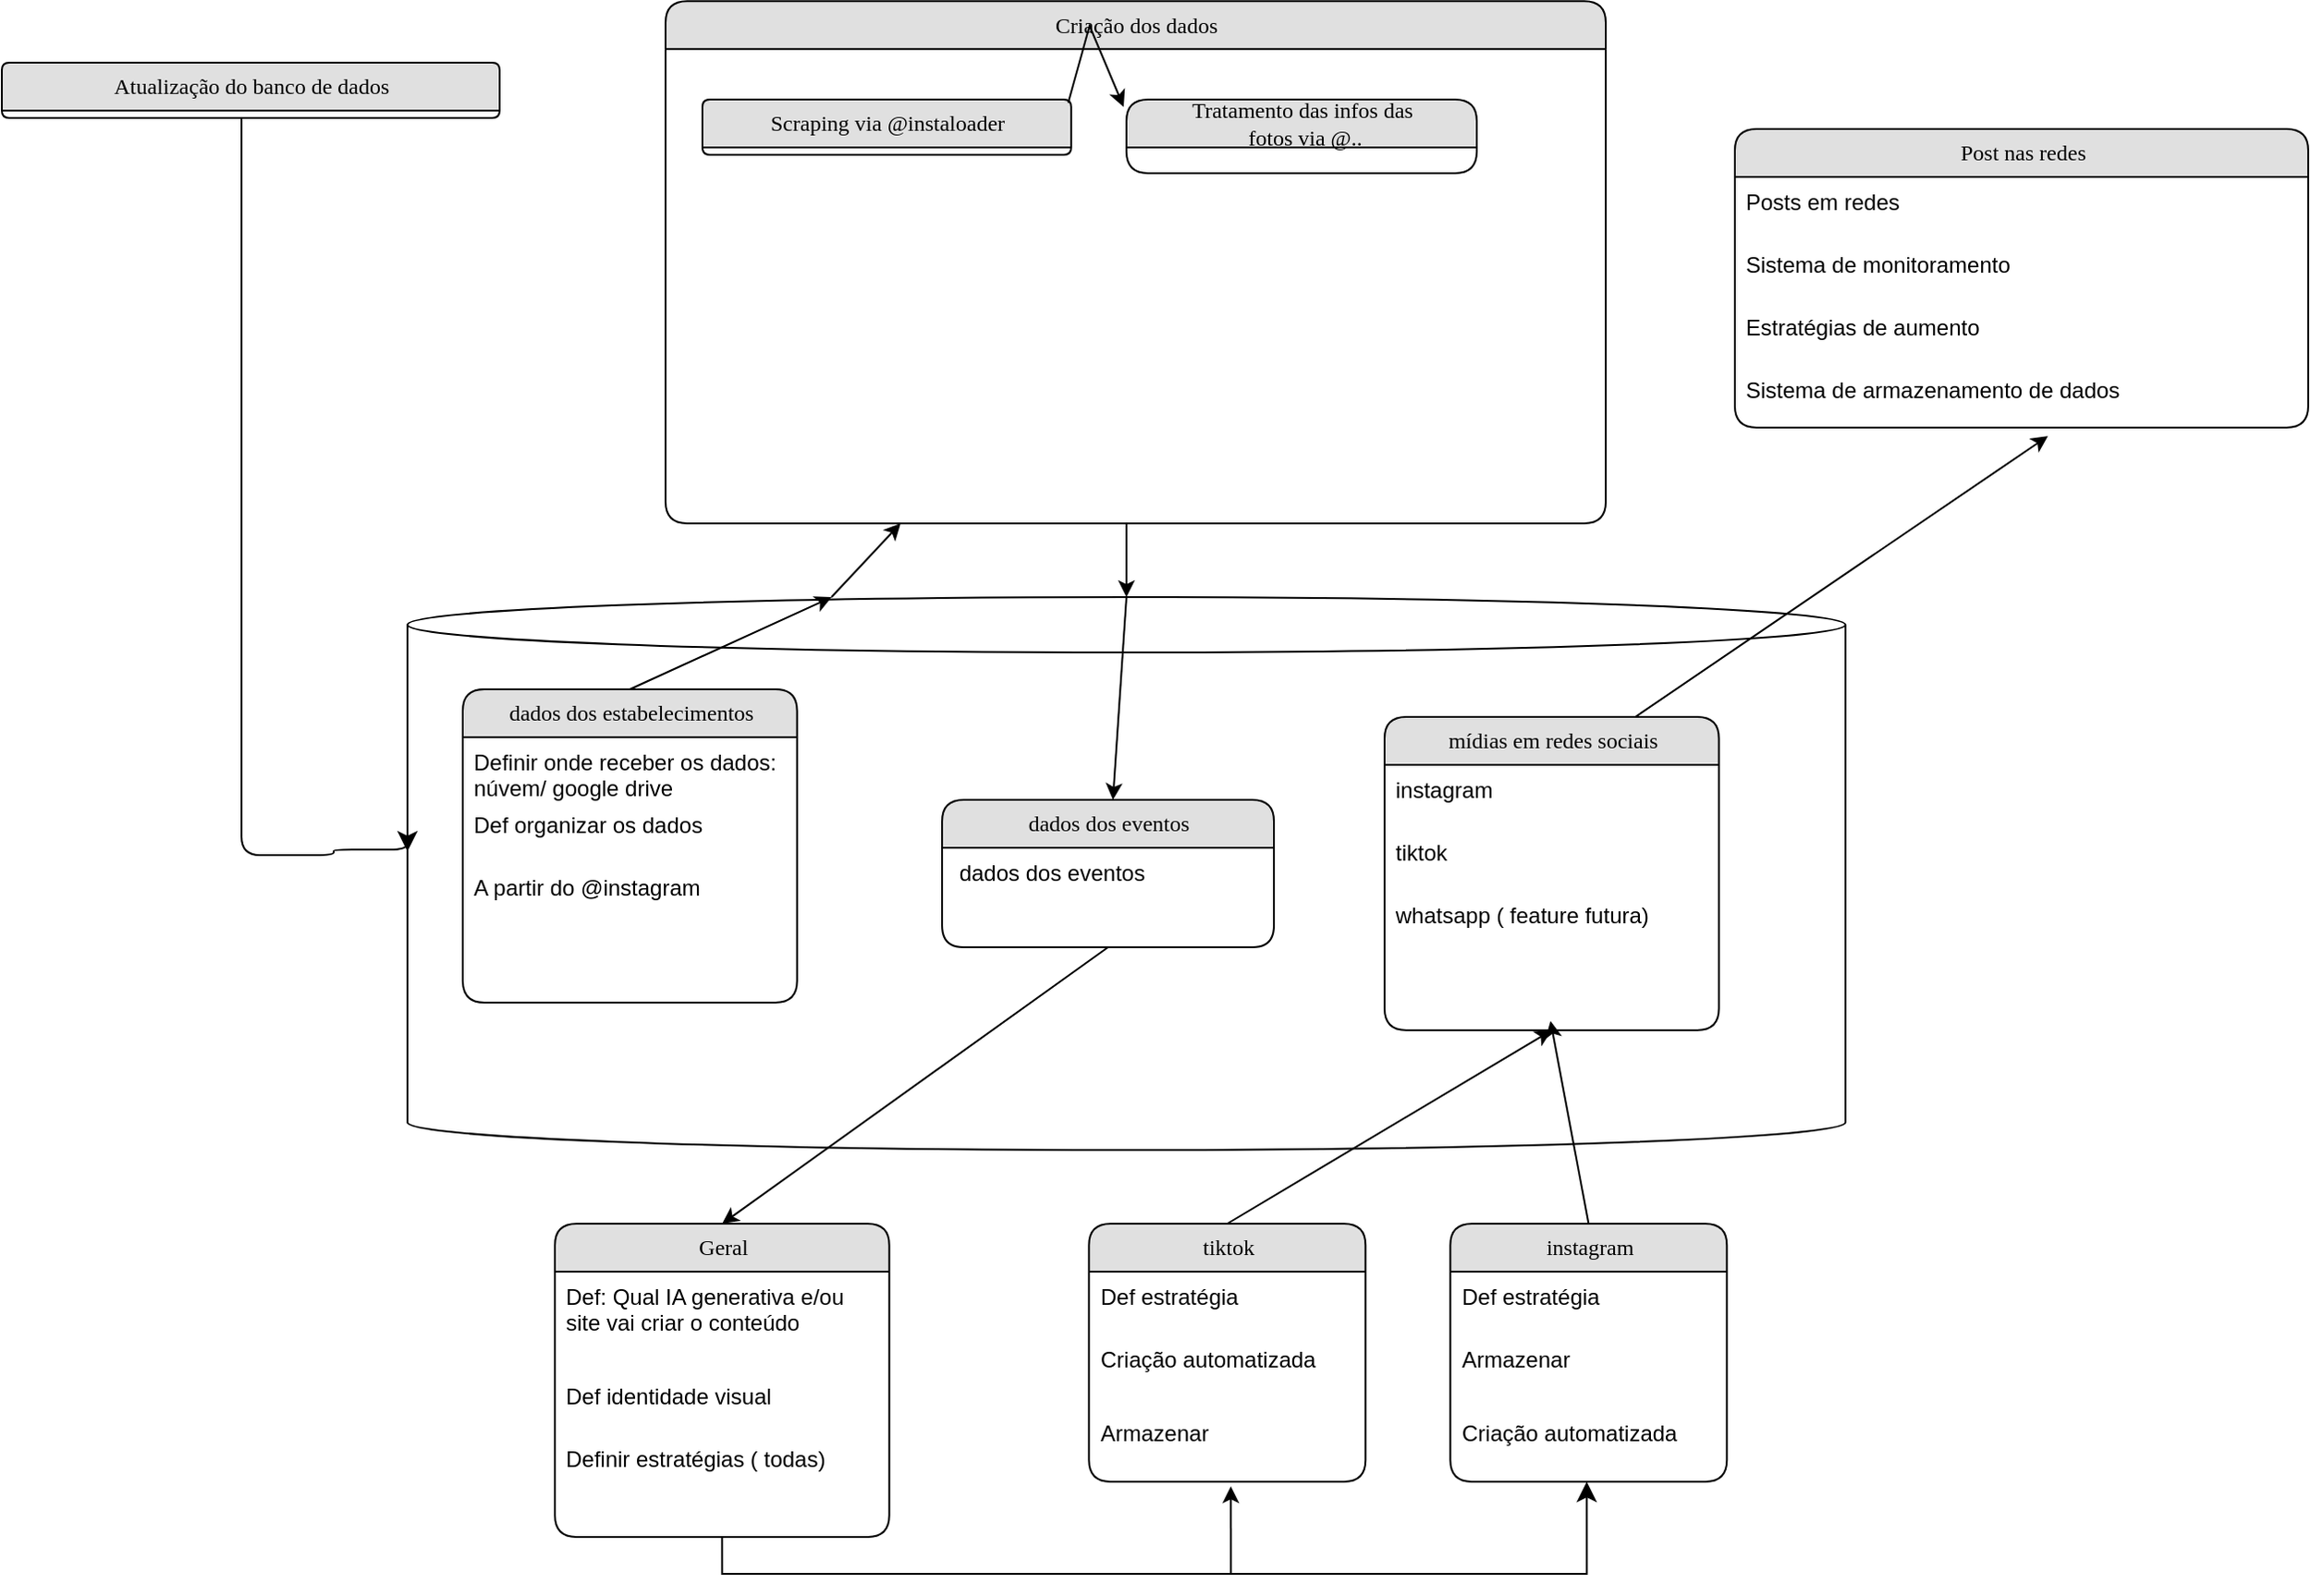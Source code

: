 <mxfile version="24.8.1">
  <diagram name="Page-1" id="b520641d-4fe3-3701-9064-5fc419738815">
    <mxGraphModel dx="2135" dy="1401" grid="1" gridSize="10" guides="1" tooltips="1" connect="1" arrows="1" fold="1" page="1" pageScale="1" pageWidth="1100" pageHeight="850" background="none" math="0" shadow="0">
      <root>
        <mxCell id="0" />
        <mxCell id="1" parent="0" />
        <mxCell id="iwrKPTFdiz0Ykq-0uKMx-37" value="" style="shape=cylinder3;whiteSpace=wrap;html=1;boundedLbl=1;backgroundOutline=1;size=15;" vertex="1" parent="1">
          <mxGeometry x="40" y="100" width="780" height="300" as="geometry" />
        </mxCell>
        <mxCell id="iwrKPTFdiz0Ykq-0uKMx-26" value="Criação dos dados" style="swimlane;html=1;fontStyle=0;childLayout=stackLayout;horizontal=1;startSize=26;fillColor=#e0e0e0;horizontalStack=0;resizeParent=1;resizeLast=0;collapsible=1;marginBottom=0;swimlaneFillColor=#ffffff;align=center;rounded=1;shadow=0;comic=0;labelBackgroundColor=none;strokeWidth=1;fontFamily=Verdana;fontSize=12" vertex="1" parent="1">
          <mxGeometry x="180" y="-223.33" width="510" height="283.33" as="geometry">
            <mxRectangle x="180" y="-223.33" width="150" height="30" as="alternateBounds" />
          </mxGeometry>
        </mxCell>
        <mxCell id="21ea969265ad0168-6" value="Atualização do&amp;nbsp;&lt;span style=&quot;background-color: initial;&quot;&gt;banco de dados&lt;/span&gt;" style="swimlane;html=1;fontStyle=0;childLayout=stackLayout;horizontal=1;startSize=26;fillColor=#e0e0e0;horizontalStack=0;resizeParent=1;resizeLast=0;collapsible=1;marginBottom=0;swimlaneFillColor=#ffffff;align=center;rounded=1;shadow=0;comic=0;labelBackgroundColor=none;strokeWidth=1;fontFamily=Verdana;fontSize=12" parent="1" vertex="1" collapsed="1">
          <mxGeometry x="-180" y="-190" width="270" height="30" as="geometry">
            <mxRectangle x="-180" y="-190" width="300" height="240" as="alternateBounds" />
          </mxGeometry>
        </mxCell>
        <mxCell id="21ea969265ad0168-7" value="Mapeamento por API Google Places&amp;nbsp;" style="text;html=1;spacingLeft=4;spacingRight=4;whiteSpace=wrap;overflow=hidden;rotatable=0;points=[[0,0.5],[1,0.5]];portConstraint=eastwest;" parent="21ea969265ad0168-6" vertex="1">
          <mxGeometry y="26" width="300" height="26" as="geometry" />
        </mxCell>
        <mxCell id="iwrKPTFdiz0Ykq-0uKMx-2" value="Obtenção nome + @place_id" style="text;html=1;strokeColor=none;fillColor=none;spacingLeft=4;spacingRight=4;whiteSpace=wrap;overflow=hidden;rotatable=0;points=[[0,0.5],[1,0.5]];portConstraint=eastwest;" vertex="1" parent="21ea969265ad0168-6">
          <mxGeometry y="52" width="300" height="26" as="geometry" />
        </mxCell>
        <mxCell id="iwrKPTFdiz0Ykq-0uKMx-4" value="Obtenção do @ do instagram via place_ID ou nome" style="text;html=1;strokeColor=none;fillColor=none;spacingLeft=4;spacingRight=4;whiteSpace=wrap;overflow=hidden;rotatable=0;points=[[0,0.5],[1,0.5]];portConstraint=eastwest;" vertex="1" parent="21ea969265ad0168-6">
          <mxGeometry y="78" width="300" height="26" as="geometry" />
        </mxCell>
        <mxCell id="iwrKPTFdiz0Ykq-0uKMx-3" value="Banco de dados completo" style="text;html=1;strokeColor=none;fillColor=none;spacingLeft=4;spacingRight=4;whiteSpace=wrap;overflow=hidden;rotatable=0;points=[[0,0.5],[1,0.5]];portConstraint=eastwest;" vertex="1" parent="21ea969265ad0168-6">
          <mxGeometry y="104" width="300" height="26" as="geometry" />
        </mxCell>
        <mxCell id="iwrKPTFdiz0Ykq-0uKMx-8" value="Definir atualizações" style="text;html=1;strokeColor=none;fillColor=none;spacingLeft=4;spacingRight=4;whiteSpace=wrap;overflow=hidden;rotatable=0;points=[[0,0.5],[1,0.5]];portConstraint=eastwest;" vertex="1" parent="21ea969265ad0168-6">
          <mxGeometry y="130" width="300" height="26" as="geometry" />
        </mxCell>
        <mxCell id="iwrKPTFdiz0Ykq-0uKMx-9" value="Definir armazenamento" style="text;html=1;strokeColor=none;fillColor=none;spacingLeft=4;spacingRight=4;whiteSpace=wrap;overflow=hidden;rotatable=0;points=[[0,0.5],[1,0.5]];portConstraint=eastwest;" vertex="1" parent="21ea969265ad0168-6">
          <mxGeometry y="156" width="300" height="26" as="geometry" />
        </mxCell>
        <mxCell id="21ea969265ad0168-10" value="dados dos estabelecimentos" style="swimlane;html=1;fontStyle=0;childLayout=stackLayout;horizontal=1;startSize=26;fillColor=#e0e0e0;horizontalStack=0;resizeParent=1;resizeLast=0;collapsible=1;marginBottom=0;swimlaneFillColor=#ffffff;align=center;rounded=1;shadow=0;comic=0;labelBackgroundColor=none;strokeWidth=1;fontFamily=Verdana;fontSize=12" parent="1" vertex="1">
          <mxGeometry x="70" y="150" width="181.34" height="170" as="geometry" />
        </mxCell>
        <mxCell id="21ea969265ad0168-11" value="Definir onde receber os dados: núvem/ google drive" style="text;html=1;strokeColor=none;fillColor=none;spacingLeft=4;spacingRight=4;whiteSpace=wrap;overflow=hidden;rotatable=0;points=[[0,0.5],[1,0.5]];portConstraint=eastwest;" parent="21ea969265ad0168-10" vertex="1">
          <mxGeometry y="26" width="181.34" height="34" as="geometry" />
        </mxCell>
        <mxCell id="iwrKPTFdiz0Ykq-0uKMx-11" value="Def organizar os dados" style="text;html=1;strokeColor=none;fillColor=none;spacingLeft=4;spacingRight=4;whiteSpace=wrap;overflow=hidden;rotatable=0;points=[[0,0.5],[1,0.5]];portConstraint=eastwest;" vertex="1" parent="21ea969265ad0168-10">
          <mxGeometry y="60" width="181.34" height="34" as="geometry" />
        </mxCell>
        <mxCell id="iwrKPTFdiz0Ykq-0uKMx-32" value="A partir do @instagram" style="text;html=1;strokeColor=none;fillColor=none;spacingLeft=4;spacingRight=4;whiteSpace=wrap;overflow=hidden;rotatable=0;points=[[0,0.5],[1,0.5]];portConstraint=eastwest;" vertex="1" parent="21ea969265ad0168-10">
          <mxGeometry y="94" width="181.34" height="34" as="geometry" />
        </mxCell>
        <mxCell id="21ea969265ad0168-36" style="edgeStyle=orthogonalEdgeStyle;html=1;labelBackgroundColor=none;startFill=0;startSize=8;endFill=1;endSize=8;fontFamily=Verdana;fontSize=12;entryX=0;entryY=0.46;entryDx=0;entryDy=0;entryPerimeter=0;" parent="1" source="21ea969265ad0168-6" target="iwrKPTFdiz0Ykq-0uKMx-37" edge="1">
          <mxGeometry relative="1" as="geometry">
            <mxPoint x="110" y="290.0" as="targetPoint" />
            <Array as="points">
              <mxPoint x="-50" y="240" />
              <mxPoint y="240" />
              <mxPoint y="237" />
              <mxPoint x="40" y="237" />
            </Array>
          </mxGeometry>
        </mxCell>
        <mxCell id="iwrKPTFdiz0Ykq-0uKMx-13" value="Scraping via @instaloader" style="swimlane;html=1;fontStyle=0;childLayout=stackLayout;horizontal=1;startSize=26;fillColor=#e0e0e0;horizontalStack=0;resizeParent=1;resizeLast=0;collapsible=1;marginBottom=0;swimlaneFillColor=#ffffff;align=center;rounded=1;shadow=0;comic=0;labelBackgroundColor=none;strokeWidth=1;fontFamily=Verdana;fontSize=12" vertex="1" collapsed="1" parent="1">
          <mxGeometry x="200" y="-170" width="200" height="30" as="geometry">
            <mxRectangle x="200" y="-170" width="190" height="194" as="alternateBounds" />
          </mxGeometry>
        </mxCell>
        <mxCell id="iwrKPTFdiz0Ykq-0uKMx-14" value="Definir se extrai dados de destaques/story ou fotos" style="text;html=1;strokeColor=none;fillColor=none;spacingLeft=4;spacingRight=4;whiteSpace=wrap;overflow=hidden;rotatable=0;points=[[0,0.5],[1,0.5]];portConstraint=eastwest;" vertex="1" parent="iwrKPTFdiz0Ykq-0uKMx-13">
          <mxGeometry y="26" width="190" height="34" as="geometry" />
        </mxCell>
        <mxCell id="iwrKPTFdiz0Ykq-0uKMx-15" value="Salvar foto e descrição/infos no diretório de cada data/lugar" style="text;html=1;strokeColor=none;fillColor=none;spacingLeft=4;spacingRight=4;whiteSpace=wrap;overflow=hidden;rotatable=0;points=[[0,0.5],[1,0.5]];portConstraint=eastwest;" vertex="1" parent="iwrKPTFdiz0Ykq-0uKMx-13">
          <mxGeometry y="60" width="190" height="50" as="geometry" />
        </mxCell>
        <mxCell id="iwrKPTFdiz0Ykq-0uKMx-33" value="Definir se as informações descrição são suficiente, não precisando ir para o próximo passo" style="text;html=1;strokeColor=none;fillColor=none;spacingLeft=4;spacingRight=4;whiteSpace=wrap;overflow=hidden;rotatable=0;points=[[0,0.5],[1,0.5]];portConstraint=eastwest;" vertex="1" parent="iwrKPTFdiz0Ykq-0uKMx-13">
          <mxGeometry y="110" width="190" height="60" as="geometry" />
        </mxCell>
        <mxCell id="iwrKPTFdiz0Ykq-0uKMx-17" value="Tratamento das infos das&lt;div&gt;&amp;nbsp;fotos via @..&lt;/div&gt;" style="swimlane;html=1;fontStyle=0;childLayout=stackLayout;horizontal=1;startSize=26;fillColor=#e0e0e0;horizontalStack=0;resizeParent=1;resizeLast=0;collapsible=1;marginBottom=0;swimlaneFillColor=#ffffff;align=center;rounded=1;shadow=0;comic=0;labelBackgroundColor=none;strokeWidth=1;fontFamily=Verdana;fontSize=12" vertex="1" collapsed="1" parent="1">
          <mxGeometry x="430" y="-170" width="190" height="40" as="geometry">
            <mxRectangle x="420" y="-180" width="224" height="220" as="alternateBounds" />
          </mxGeometry>
        </mxCell>
        <mxCell id="iwrKPTFdiz0Ykq-0uKMx-18" value="Definir método de extração de dados de foto( por qual biblioteca ou qual IA)" style="text;html=1;strokeColor=none;fillColor=none;spacingLeft=4;spacingRight=4;whiteSpace=wrap;overflow=hidden;rotatable=0;points=[[0,0.5],[1,0.5]];portConstraint=eastwest;" vertex="1" parent="iwrKPTFdiz0Ykq-0uKMx-17">
          <mxGeometry y="26" width="224" height="54" as="geometry" />
        </mxCell>
        <mxCell id="iwrKPTFdiz0Ykq-0uKMx-19" value="definir informações que serão colocadas selecionadas&lt;br&gt;ex: hora/tema/@instagram/etc" style="text;html=1;strokeColor=none;fillColor=none;spacingLeft=4;spacingRight=4;whiteSpace=wrap;overflow=hidden;rotatable=0;points=[[0,0.5],[1,0.5]];portConstraint=eastwest;" vertex="1" parent="iwrKPTFdiz0Ykq-0uKMx-17">
          <mxGeometry y="80" width="224" height="60" as="geometry" />
        </mxCell>
        <mxCell id="iwrKPTFdiz0Ykq-0uKMx-34" value="confirmar se os dados estão corretos" style="text;html=1;strokeColor=none;fillColor=none;spacingLeft=4;spacingRight=4;whiteSpace=wrap;overflow=hidden;rotatable=0;points=[[0,0.5],[1,0.5]];portConstraint=eastwest;" vertex="1" parent="iwrKPTFdiz0Ykq-0uKMx-17">
          <mxGeometry y="140" width="224" height="30" as="geometry" />
        </mxCell>
        <mxCell id="iwrKPTFdiz0Ykq-0uKMx-29" value="Geração de uma tabela com os dados organizados e lançar em um BD" style="text;html=1;strokeColor=none;fillColor=none;spacingLeft=4;spacingRight=4;whiteSpace=wrap;overflow=hidden;rotatable=0;points=[[0,0.5],[1,0.5]];portConstraint=eastwest;" vertex="1" parent="iwrKPTFdiz0Ykq-0uKMx-17">
          <mxGeometry y="170" width="224" height="50" as="geometry" />
        </mxCell>
        <mxCell id="iwrKPTFdiz0Ykq-0uKMx-20" value="" style="endArrow=classic;html=1;rounded=0;entryX=-0.008;entryY=0.1;entryDx=0;entryDy=0;exitX=0.992;exitY=0.059;exitDx=0;exitDy=0;exitPerimeter=0;entryPerimeter=0;" edge="1" parent="1" source="iwrKPTFdiz0Ykq-0uKMx-13" target="iwrKPTFdiz0Ykq-0uKMx-17">
          <mxGeometry width="50" height="50" relative="1" as="geometry">
            <mxPoint x="380" y="-100" as="sourcePoint" />
            <mxPoint x="420" y="-150" as="targetPoint" />
            <Array as="points">
              <mxPoint x="410" y="-210" />
            </Array>
          </mxGeometry>
        </mxCell>
        <mxCell id="iwrKPTFdiz0Ykq-0uKMx-45" value="dados dos eventos" style="swimlane;html=1;fontStyle=0;childLayout=stackLayout;horizontal=1;startSize=26;fillColor=#e0e0e0;horizontalStack=0;resizeParent=1;resizeLast=0;collapsible=1;marginBottom=0;swimlaneFillColor=#ffffff;align=center;rounded=1;shadow=0;comic=0;labelBackgroundColor=none;strokeWidth=1;fontFamily=Verdana;fontSize=12" vertex="1" parent="1">
          <mxGeometry x="330" y="210" width="180" height="80" as="geometry" />
        </mxCell>
        <mxCell id="iwrKPTFdiz0Ykq-0uKMx-47" value="&amp;nbsp;dados dos eventos" style="text;html=1;strokeColor=none;fillColor=none;spacingLeft=4;spacingRight=4;whiteSpace=wrap;overflow=hidden;rotatable=0;points=[[0,0.5],[1,0.5]];portConstraint=eastwest;" vertex="1" parent="iwrKPTFdiz0Ykq-0uKMx-45">
          <mxGeometry y="26" width="180" height="34" as="geometry" />
        </mxCell>
        <mxCell id="iwrKPTFdiz0Ykq-0uKMx-49" value="" style="endArrow=classic;html=1;rounded=0;entryX=0.5;entryY=0;entryDx=0;entryDy=0;entryPerimeter=0;" edge="1" parent="1" target="iwrKPTFdiz0Ykq-0uKMx-37">
          <mxGeometry width="50" height="50" relative="1" as="geometry">
            <mxPoint x="430" y="60" as="sourcePoint" />
            <mxPoint x="290" y="30" as="targetPoint" />
          </mxGeometry>
        </mxCell>
        <mxCell id="iwrKPTFdiz0Ykq-0uKMx-50" value="mídias em redes sociais" style="swimlane;html=1;fontStyle=0;childLayout=stackLayout;horizontal=1;startSize=26;fillColor=#e0e0e0;horizontalStack=0;resizeParent=1;resizeLast=0;collapsible=1;marginBottom=0;swimlaneFillColor=#ffffff;align=center;rounded=1;shadow=0;comic=0;labelBackgroundColor=none;strokeWidth=1;fontFamily=Verdana;fontSize=12" vertex="1" parent="1">
          <mxGeometry x="570" y="165" width="181.34" height="170" as="geometry" />
        </mxCell>
        <mxCell id="iwrKPTFdiz0Ykq-0uKMx-51" value="instagram" style="text;html=1;strokeColor=none;fillColor=none;spacingLeft=4;spacingRight=4;whiteSpace=wrap;overflow=hidden;rotatable=0;points=[[0,0.5],[1,0.5]];portConstraint=eastwest;" vertex="1" parent="iwrKPTFdiz0Ykq-0uKMx-50">
          <mxGeometry y="26" width="181.34" height="34" as="geometry" />
        </mxCell>
        <mxCell id="iwrKPTFdiz0Ykq-0uKMx-52" value="tiktok" style="text;html=1;strokeColor=none;fillColor=none;spacingLeft=4;spacingRight=4;whiteSpace=wrap;overflow=hidden;rotatable=0;points=[[0,0.5],[1,0.5]];portConstraint=eastwest;" vertex="1" parent="iwrKPTFdiz0Ykq-0uKMx-50">
          <mxGeometry y="60" width="181.34" height="34" as="geometry" />
        </mxCell>
        <mxCell id="iwrKPTFdiz0Ykq-0uKMx-53" value="whatsapp ( feature futura)" style="text;html=1;strokeColor=none;fillColor=none;spacingLeft=4;spacingRight=4;whiteSpace=wrap;overflow=hidden;rotatable=0;points=[[0,0.5],[1,0.5]];portConstraint=eastwest;" vertex="1" parent="iwrKPTFdiz0Ykq-0uKMx-50">
          <mxGeometry y="94" width="181.34" height="34" as="geometry" />
        </mxCell>
        <mxCell id="iwrKPTFdiz0Ykq-0uKMx-44" value="" style="endArrow=classic;html=1;rounded=0;exitX=0.5;exitY=0;exitDx=0;exitDy=0;entryX=0.295;entryY=0;entryDx=0;entryDy=0;entryPerimeter=0;" edge="1" parent="1" source="21ea969265ad0168-10" target="iwrKPTFdiz0Ykq-0uKMx-37">
          <mxGeometry width="50" height="50" relative="1" as="geometry">
            <mxPoint x="230" y="70" as="sourcePoint" />
            <mxPoint x="280" y="20" as="targetPoint" />
          </mxGeometry>
        </mxCell>
        <mxCell id="iwrKPTFdiz0Ykq-0uKMx-54" value="" style="endArrow=classic;html=1;rounded=0;entryX=0.25;entryY=1;entryDx=0;entryDy=0;" edge="1" parent="1" target="iwrKPTFdiz0Ykq-0uKMx-26">
          <mxGeometry width="50" height="50" relative="1" as="geometry">
            <mxPoint x="270" y="100" as="sourcePoint" />
            <mxPoint x="430" y="30" as="targetPoint" />
          </mxGeometry>
        </mxCell>
        <mxCell id="iwrKPTFdiz0Ykq-0uKMx-55" value="" style="endArrow=classic;html=1;rounded=0;" edge="1" parent="1" target="iwrKPTFdiz0Ykq-0uKMx-45">
          <mxGeometry width="50" height="50" relative="1" as="geometry">
            <mxPoint x="430" y="100" as="sourcePoint" />
            <mxPoint x="440" y="110" as="targetPoint" />
          </mxGeometry>
        </mxCell>
        <mxCell id="iwrKPTFdiz0Ykq-0uKMx-57" value="Geral" style="swimlane;html=1;fontStyle=0;childLayout=stackLayout;horizontal=1;startSize=26;fillColor=#e0e0e0;horizontalStack=0;resizeParent=1;resizeLast=0;collapsible=1;marginBottom=0;swimlaneFillColor=#ffffff;align=center;rounded=1;shadow=0;comic=0;labelBackgroundColor=none;strokeWidth=1;fontFamily=Verdana;fontSize=12" vertex="1" parent="1">
          <mxGeometry x="120.0" y="440" width="181.34" height="170" as="geometry" />
        </mxCell>
        <mxCell id="iwrKPTFdiz0Ykq-0uKMx-58" value="Def: Qual IA generativa e/ou site vai criar o conteúdo" style="text;html=1;strokeColor=none;fillColor=none;spacingLeft=4;spacingRight=4;whiteSpace=wrap;overflow=hidden;rotatable=0;points=[[0,0.5],[1,0.5]];portConstraint=eastwest;" vertex="1" parent="iwrKPTFdiz0Ykq-0uKMx-57">
          <mxGeometry y="26" width="181.34" height="54" as="geometry" />
        </mxCell>
        <mxCell id="iwrKPTFdiz0Ykq-0uKMx-60" value="Def identidade visual" style="text;html=1;strokeColor=none;fillColor=none;spacingLeft=4;spacingRight=4;whiteSpace=wrap;overflow=hidden;rotatable=0;points=[[0,0.5],[1,0.5]];portConstraint=eastwest;" vertex="1" parent="iwrKPTFdiz0Ykq-0uKMx-57">
          <mxGeometry y="80" width="181.34" height="34" as="geometry" />
        </mxCell>
        <mxCell id="iwrKPTFdiz0Ykq-0uKMx-112" value="Definir estratégias ( todas)" style="text;html=1;strokeColor=none;fillColor=none;spacingLeft=4;spacingRight=4;whiteSpace=wrap;overflow=hidden;rotatable=0;points=[[0,0.5],[1,0.5]];portConstraint=eastwest;" vertex="1" parent="iwrKPTFdiz0Ykq-0uKMx-57">
          <mxGeometry y="114" width="181.34" height="34" as="geometry" />
        </mxCell>
        <mxCell id="iwrKPTFdiz0Ykq-0uKMx-61" value="" style="endArrow=classic;html=1;rounded=0;exitX=0.5;exitY=1;exitDx=0;exitDy=0;entryX=0.5;entryY=0;entryDx=0;entryDy=0;" edge="1" parent="1" source="iwrKPTFdiz0Ykq-0uKMx-45" target="iwrKPTFdiz0Ykq-0uKMx-57">
          <mxGeometry width="50" height="50" relative="1" as="geometry">
            <mxPoint x="322" y="440" as="sourcePoint" />
            <mxPoint x="290" y="610" as="targetPoint" />
          </mxGeometry>
        </mxCell>
        <mxCell id="iwrKPTFdiz0Ykq-0uKMx-80" value="tiktok" style="swimlane;html=1;fontStyle=0;childLayout=stackLayout;horizontal=1;startSize=26;fillColor=#e0e0e0;horizontalStack=0;resizeParent=1;resizeLast=0;collapsible=1;marginBottom=0;swimlaneFillColor=#ffffff;align=center;rounded=1;shadow=0;comic=0;labelBackgroundColor=none;strokeWidth=1;fontFamily=Verdana;fontSize=12" vertex="1" parent="1">
          <mxGeometry x="409.67" y="440" width="150" height="140" as="geometry" />
        </mxCell>
        <mxCell id="iwrKPTFdiz0Ykq-0uKMx-91" value="Def estratégia&lt;span style=&quot;white-space: pre;&quot;&gt;&#x9;&lt;/span&gt;" style="text;html=1;strokeColor=none;fillColor=none;spacingLeft=4;spacingRight=4;whiteSpace=wrap;overflow=hidden;rotatable=0;points=[[0,0.5],[1,0.5]];portConstraint=eastwest;" vertex="1" parent="iwrKPTFdiz0Ykq-0uKMx-80">
          <mxGeometry y="26" width="150" height="34" as="geometry" />
        </mxCell>
        <mxCell id="iwrKPTFdiz0Ykq-0uKMx-92" value="Criação automatizada" style="text;html=1;strokeColor=none;fillColor=none;spacingLeft=4;spacingRight=4;whiteSpace=wrap;overflow=hidden;rotatable=0;points=[[0,0.5],[1,0.5]];portConstraint=eastwest;" vertex="1" parent="iwrKPTFdiz0Ykq-0uKMx-80">
          <mxGeometry y="60" width="150" height="40" as="geometry" />
        </mxCell>
        <mxCell id="iwrKPTFdiz0Ykq-0uKMx-101" value="Armazenar" style="text;html=1;strokeColor=none;fillColor=none;spacingLeft=4;spacingRight=4;whiteSpace=wrap;overflow=hidden;rotatable=0;points=[[0,0.5],[1,0.5]];portConstraint=eastwest;" vertex="1" parent="iwrKPTFdiz0Ykq-0uKMx-80">
          <mxGeometry y="100" width="150" height="40" as="geometry" />
        </mxCell>
        <mxCell id="iwrKPTFdiz0Ykq-0uKMx-124" style="rounded=0;orthogonalLoop=1;jettySize=auto;html=1;entryX=0.513;entryY=1.063;entryDx=0;entryDy=0;entryPerimeter=0;" edge="1" parent="iwrKPTFdiz0Ykq-0uKMx-80" target="iwrKPTFdiz0Ykq-0uKMx-101">
          <mxGeometry relative="1" as="geometry">
            <mxPoint x="75" y="180" as="targetPoint" />
            <mxPoint x="77" y="190" as="sourcePoint" />
            <Array as="points" />
          </mxGeometry>
        </mxCell>
        <mxCell id="iwrKPTFdiz0Ykq-0uKMx-84" value="instagram" style="swimlane;html=1;fontStyle=0;childLayout=stackLayout;horizontal=1;startSize=26;fillColor=#e0e0e0;horizontalStack=0;resizeParent=1;resizeLast=0;collapsible=1;marginBottom=0;swimlaneFillColor=#ffffff;align=center;rounded=1;shadow=0;comic=0;labelBackgroundColor=none;strokeWidth=1;fontFamily=Verdana;fontSize=12" vertex="1" parent="1">
          <mxGeometry x="605.67" y="440" width="150" height="140" as="geometry" />
        </mxCell>
        <mxCell id="iwrKPTFdiz0Ykq-0uKMx-102" value="Def estratégia&lt;span style=&quot;white-space: pre;&quot;&gt;&#x9;&lt;/span&gt;" style="text;html=1;strokeColor=none;fillColor=none;spacingLeft=4;spacingRight=4;whiteSpace=wrap;overflow=hidden;rotatable=0;points=[[0,0.5],[1,0.5]];portConstraint=eastwest;" vertex="1" parent="iwrKPTFdiz0Ykq-0uKMx-84">
          <mxGeometry y="26" width="150" height="34" as="geometry" />
        </mxCell>
        <mxCell id="iwrKPTFdiz0Ykq-0uKMx-104" value="Armazenar" style="text;html=1;strokeColor=none;fillColor=none;spacingLeft=4;spacingRight=4;whiteSpace=wrap;overflow=hidden;rotatable=0;points=[[0,0.5],[1,0.5]];portConstraint=eastwest;" vertex="1" parent="iwrKPTFdiz0Ykq-0uKMx-84">
          <mxGeometry y="60" width="150" height="40" as="geometry" />
        </mxCell>
        <mxCell id="iwrKPTFdiz0Ykq-0uKMx-103" value="Criação automatizada" style="text;html=1;strokeColor=none;fillColor=none;spacingLeft=4;spacingRight=4;whiteSpace=wrap;overflow=hidden;rotatable=0;points=[[0,0.5],[1,0.5]];portConstraint=eastwest;" vertex="1" parent="iwrKPTFdiz0Ykq-0uKMx-84">
          <mxGeometry y="100" width="150" height="40" as="geometry" />
        </mxCell>
        <mxCell id="iwrKPTFdiz0Ykq-0uKMx-98" value="" style="endArrow=classic;html=1;rounded=0;entryX=0.5;entryY=1;entryDx=0;entryDy=0;exitX=0.5;exitY=0;exitDx=0;exitDy=0;" edge="1" parent="1" source="iwrKPTFdiz0Ykq-0uKMx-80" target="iwrKPTFdiz0Ykq-0uKMx-50">
          <mxGeometry width="50" height="50" relative="1" as="geometry">
            <mxPoint x="600" y="460" as="sourcePoint" />
            <mxPoint x="600" y="410" as="targetPoint" />
          </mxGeometry>
        </mxCell>
        <mxCell id="iwrKPTFdiz0Ykq-0uKMx-100" value="" style="endArrow=classic;html=1;rounded=0;exitX=0.5;exitY=0;exitDx=0;exitDy=0;" edge="1" parent="1" source="iwrKPTFdiz0Ykq-0uKMx-84">
          <mxGeometry width="50" height="50" relative="1" as="geometry">
            <mxPoint x="421" y="490" as="sourcePoint" />
            <mxPoint x="660" y="330" as="targetPoint" />
          </mxGeometry>
        </mxCell>
        <mxCell id="iwrKPTFdiz0Ykq-0uKMx-108" value="Post nas redes" style="swimlane;html=1;fontStyle=0;childLayout=stackLayout;horizontal=1;startSize=26;fillColor=#e0e0e0;horizontalStack=0;resizeParent=1;resizeLast=0;collapsible=1;marginBottom=0;swimlaneFillColor=#ffffff;align=center;rounded=1;shadow=0;comic=0;labelBackgroundColor=none;strokeWidth=1;fontFamily=Verdana;fontSize=12" vertex="1" parent="1">
          <mxGeometry x="760" y="-154" width="311" height="162" as="geometry" />
        </mxCell>
        <mxCell id="iwrKPTFdiz0Ykq-0uKMx-109" value="Posts em redes" style="text;html=1;strokeColor=none;fillColor=none;spacingLeft=4;spacingRight=4;whiteSpace=wrap;overflow=hidden;rotatable=0;points=[[0,0.5],[1,0.5]];portConstraint=eastwest;" vertex="1" parent="iwrKPTFdiz0Ykq-0uKMx-108">
          <mxGeometry y="26" width="311" height="34" as="geometry" />
        </mxCell>
        <mxCell id="iwrKPTFdiz0Ykq-0uKMx-114" value="Sistema de monitoramento" style="text;html=1;strokeColor=none;fillColor=none;spacingLeft=4;spacingRight=4;whiteSpace=wrap;overflow=hidden;rotatable=0;points=[[0,0.5],[1,0.5]];portConstraint=eastwest;" vertex="1" parent="iwrKPTFdiz0Ykq-0uKMx-108">
          <mxGeometry y="60" width="311" height="34" as="geometry" />
        </mxCell>
        <mxCell id="iwrKPTFdiz0Ykq-0uKMx-115" value="Estratégias de aumento&lt;span style=&quot;white-space: pre;&quot;&gt;&#x9;&lt;/span&gt;" style="text;html=1;strokeColor=none;fillColor=none;spacingLeft=4;spacingRight=4;whiteSpace=wrap;overflow=hidden;rotatable=0;points=[[0,0.5],[1,0.5]];portConstraint=eastwest;" vertex="1" parent="iwrKPTFdiz0Ykq-0uKMx-108">
          <mxGeometry y="94" width="311" height="34" as="geometry" />
        </mxCell>
        <mxCell id="iwrKPTFdiz0Ykq-0uKMx-116" value="Sistema de armazenamento de dados" style="text;html=1;strokeColor=none;fillColor=none;spacingLeft=4;spacingRight=4;whiteSpace=wrap;overflow=hidden;rotatable=0;points=[[0,0.5],[1,0.5]];portConstraint=eastwest;" vertex="1" parent="iwrKPTFdiz0Ykq-0uKMx-108">
          <mxGeometry y="128" width="311" height="34" as="geometry" />
        </mxCell>
        <mxCell id="iwrKPTFdiz0Ykq-0uKMx-113" value="" style="endArrow=classic;html=1;rounded=0;exitX=0.75;exitY=0;exitDx=0;exitDy=0;entryX=0.546;entryY=1.137;entryDx=0;entryDy=0;entryPerimeter=0;" edge="1" parent="1" source="iwrKPTFdiz0Ykq-0uKMx-50" target="iwrKPTFdiz0Ykq-0uKMx-116">
          <mxGeometry width="50" height="50" relative="1" as="geometry">
            <mxPoint x="925" y="335" as="sourcePoint" />
            <mxPoint x="960" y="210" as="targetPoint" />
          </mxGeometry>
        </mxCell>
        <mxCell id="iwrKPTFdiz0Ykq-0uKMx-120" value="" style="edgeStyle=segmentEdgeStyle;endArrow=classic;html=1;curved=0;rounded=0;endSize=8;startSize=8;exitX=0.5;exitY=1;exitDx=0;exitDy=0;" edge="1" parent="1" source="iwrKPTFdiz0Ykq-0uKMx-57">
          <mxGeometry width="50" height="50" relative="1" as="geometry">
            <mxPoint x="275.67" y="660" as="sourcePoint" />
            <mxPoint x="679.67" y="580" as="targetPoint" />
            <Array as="points">
              <mxPoint x="210.67" y="630" />
              <mxPoint x="679.67" y="630" />
            </Array>
          </mxGeometry>
        </mxCell>
      </root>
    </mxGraphModel>
  </diagram>
</mxfile>
